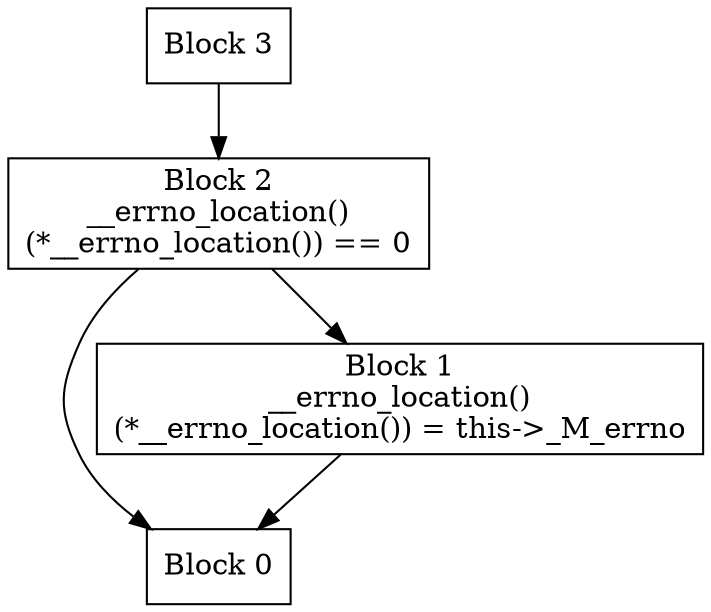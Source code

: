 digraph CFG {
  node [shape=box];
  0 [label="Block 0\n"];
  1 [label="Block 1\n__errno_location()\n(*__errno_location()) = this->_M_errno\n"];
  2 [label="Block 2\n__errno_location()\n(*__errno_location()) == 0\n"];
  3 [label="Block 3\n"];
  1 -> 0;
  2 -> 1;
  2 -> 0;
  3 -> 2;
}
